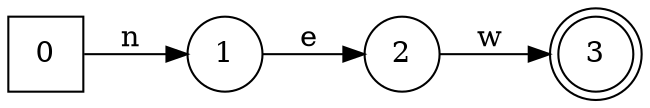 digraph Generadonew {
rankdir=LR;
0 [ shape=square]
1 [ shape=circle]
2 [ shape=circle]
3 [ shape=doublecircle]
0->1[label="n "]
1->2[label="e "]
2->3[label="w "]
}
